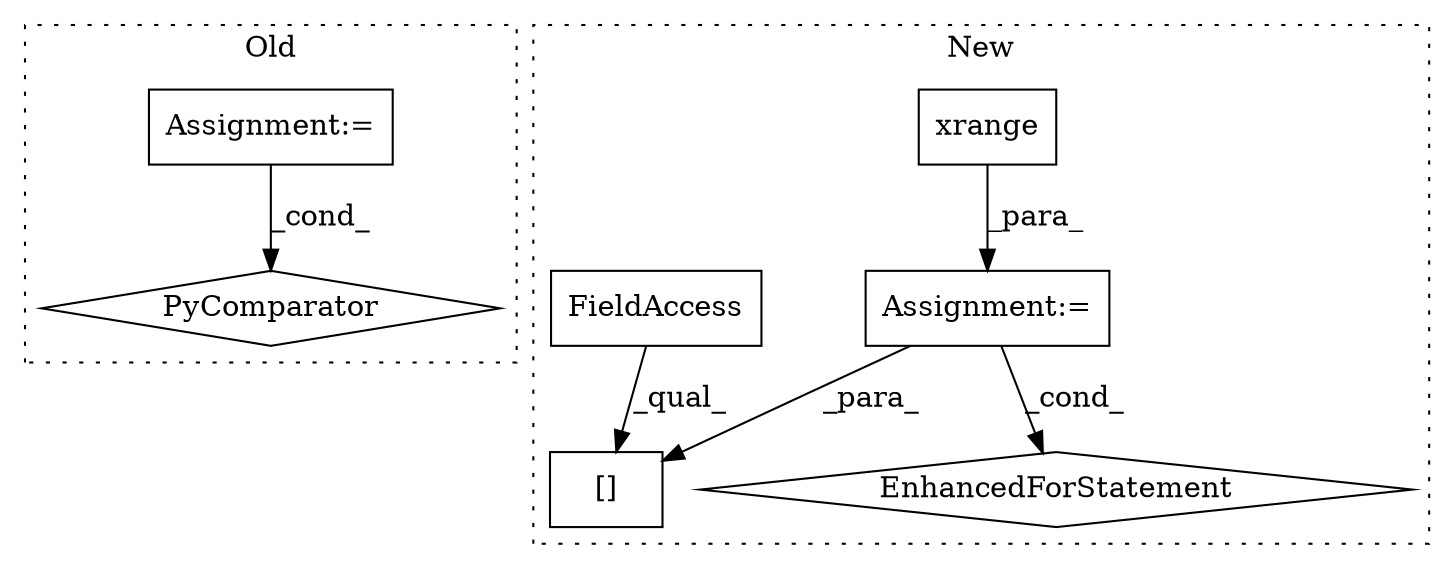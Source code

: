 digraph G {
subgraph cluster0 {
1 [label="PyComparator" a="113" s="2141" l="33" shape="diamond"];
5 [label="Assignment:=" a="7" s="2141" l="33" shape="box"];
label = "Old";
style="dotted";
}
subgraph cluster1 {
2 [label="xrange" a="32" s="2330,2346" l="7,1" shape="box"];
3 [label="EnhancedForStatement" a="70" s="2269,2347" l="53,2" shape="diamond"];
4 [label="[]" a="2" s="2366,2383" l="16,1" shape="box"];
6 [label="Assignment:=" a="7" s="2269,2347" l="53,2" shape="box"];
7 [label="FieldAccess" a="22" s="2366" l="15" shape="box"];
label = "New";
style="dotted";
}
2 -> 6 [label="_para_"];
5 -> 1 [label="_cond_"];
6 -> 4 [label="_para_"];
6 -> 3 [label="_cond_"];
7 -> 4 [label="_qual_"];
}
